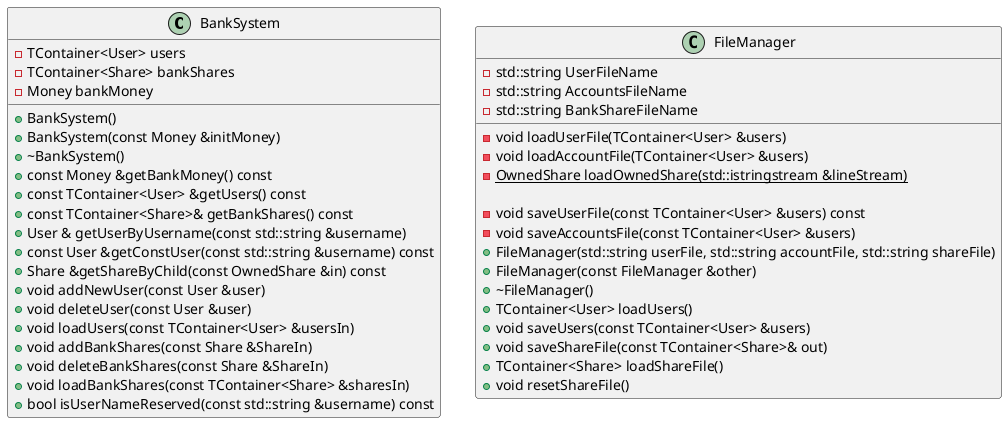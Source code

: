 @startuml

class BankSystem
class FileManager

class BankSystem {
    -TContainer<User> users
    -TContainer<Share> bankShares
    -Money bankMoney

    +BankSystem()
    +BankSystem(const Money &initMoney)
    +~BankSystem()
    +const Money &getBankMoney() const
    +const TContainer<User> &getUsers() const
    +const TContainer<Share>& getBankShares() const
    +User & getUserByUsername(const std::string &username)
    +const User &getConstUser(const std::string &username) const
    +Share &getShareByChild(const OwnedShare &in) const
    +void addNewUser(const User &user)
    +void deleteUser(const User &user)
    +void loadUsers(const TContainer<User> &usersIn)
    +void addBankShares(const Share &ShareIn)
    +void deleteBankShares(const Share &ShareIn)
    +void loadBankShares(const TContainer<Share> &sharesIn)
    +bool isUserNameReserved(const std::string &username) const
}

class FileManager {
    -std::string UserFileName
    -std::string AccountsFileName
    -std::string BankShareFileName

    -void loadUserFile(TContainer<User> &users)
    -void loadAccountFile(TContainer<User> &users)
    {static} -OwnedShare loadOwnedShare(std::istringstream &lineStream)

    -void saveUserFile(const TContainer<User> &users) const
    -void saveAccountsFile(const TContainer<User> &users)


    +FileManager(std::string userFile, std::string accountFile, std::string shareFile)
    +FileManager(const FileManager &other)
    +~FileManager()
    +TContainer<User> loadUsers()
    +void saveUsers(const TContainer<User> &users)
    +void saveShareFile(const TContainer<Share>& out)
    +TContainer<Share> loadShareFile()
    +void resetShareFile()
}


@enduml